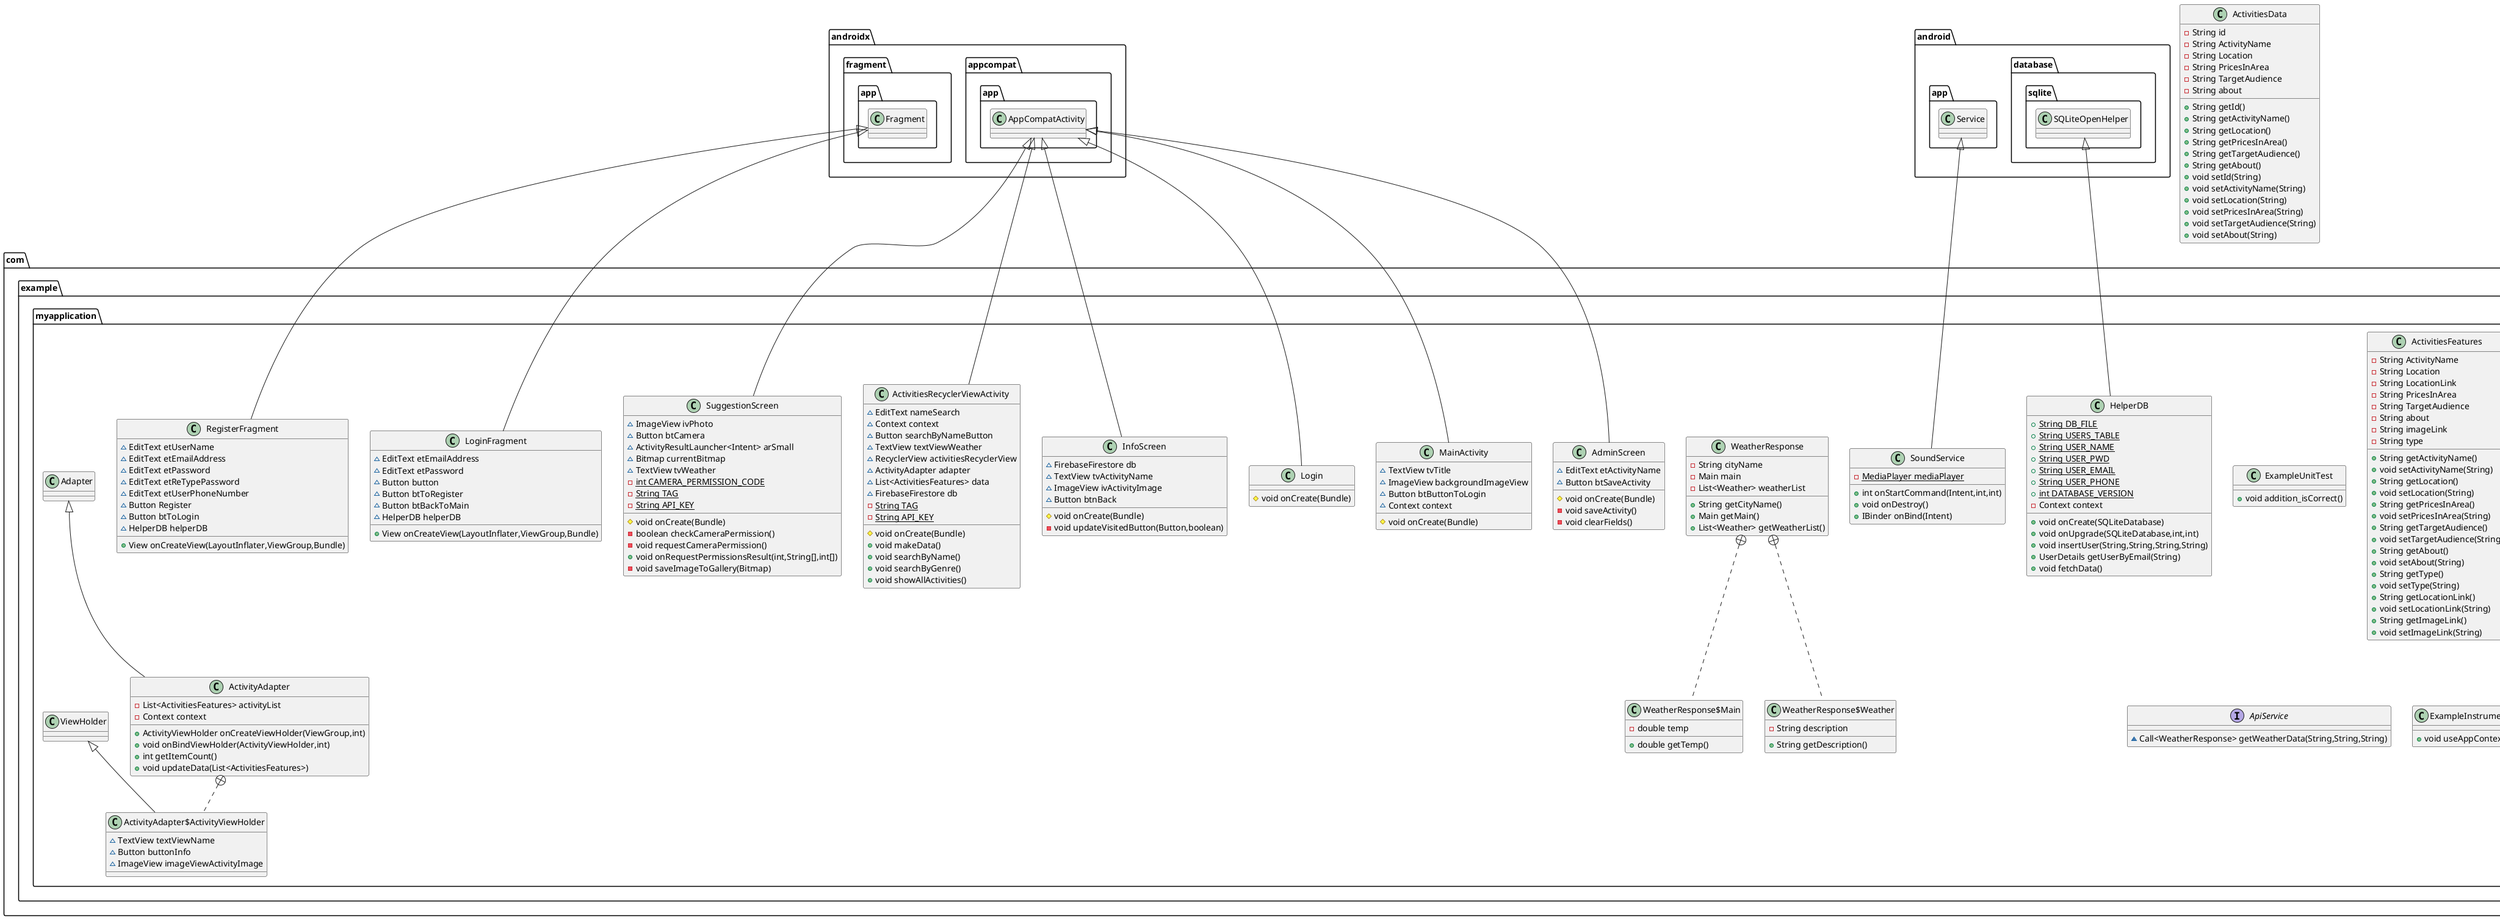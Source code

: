 @startuml
class com.example.myapplication.ExampleUnitTest {
+ void addition_isCorrect()
}

class com.example.myapplication.MainActivity {
~ TextView tvTitle
~ ImageView backgroundImageView
~ Button btButtonToLogin
~ Context context
# void onCreate(Bundle)
}


class com.example.myapplication.SoundService {
- {static} MediaPlayer mediaPlayer
+ int onStartCommand(Intent,int,int)
+ void onDestroy()
+ IBinder onBind(Intent)
}


class com.example.myapplication.WeatherResponse {
- String cityName
- Main main
- List<Weather> weatherList
+ String getCityName()
+ Main getMain()
+ List<Weather> getWeatherList()
}


class com.example.myapplication.WeatherResponse$Main {
- double temp
+ double getTemp()
}


class com.example.myapplication.WeatherResponse$Weather {
- String description
+ String getDescription()
}


class com.example.myapplication.ActivitiesFeatures {
- String ActivityName
- String Location
- String LocationLink
- String PricesInArea
- String TargetAudience
- String about
- String imageLink
- String type
+ String getActivityName()
+ void setActivityName(String)
+ String getLocation()
+ void setLocation(String)
+ String getPricesInArea()
+ void setPricesInArea(String)
+ String getTargetAudience()
+ void setTargetAudience(String)
+ String getAbout()
+ void setAbout(String)
+ String getType()
+ void setType(String)
+ String getLocationLink()
+ void setLocationLink(String)
+ String getImageLink()
+ void setImageLink(String)
}


class com.example.myapplication.UserDetails {
- String userName
- String userPwd
- String userEmail
- String userPhone
+ String getUserName()
+ void setUserName(String)
+ String getUserPwd()
+ void setUserPwd(String)
+ String getUserEmail()
+ void setUserEmail(String)
+ String getUserPhone()
+ void setUserPhone(String)
}


interface com.example.myapplication.ApiService {
~ Call<WeatherResponse> getWeatherData(String,String,String)
}

class com.example.myapplication.RegisterFragment {
~ EditText etUserName
~ EditText etEmailAddress
~ EditText etPassword
~ EditText etReTypePassword
~ EditText etUserPhoneNumber
~ Button Register
~ Button btToLogin
~ HelperDB helperDB
+ View onCreateView(LayoutInflater,ViewGroup,Bundle)
}


class com.example.myapplication.InfoScreen {
~ FirebaseFirestore db
~ TextView tvActivityName
~ ImageView ivActivityImage
~ Button btnBack
# void onCreate(Bundle)
- void updateVisitedButton(Button,boolean)
}


class com.example.myapplication.ExampleInstrumentedTest {
+ void useAppContext()
}

class com.example.myapplication.ActivitiesRecyclerViewActivity {
~ EditText nameSearch
~ Context context
~ Button searchByNameButton
~ TextView textViewWeather
~ RecyclerView activitiesRecyclerView
~ ActivityAdapter adapter
~ List<ActivitiesFeatures> data
~ FirebaseFirestore db
- {static} String TAG
- {static} String API_KEY
# void onCreate(Bundle)
+ void makeData()
+ void searchByName()
+ void searchByGenre()
+ void showAllActivities()
}


class com.example.myapplication.ActivityAdapter {
- List<ActivitiesFeatures> activityList
- Context context
+ ActivityViewHolder onCreateViewHolder(ViewGroup,int)
+ void onBindViewHolder(ActivityViewHolder,int)
+ int getItemCount()
+ void updateData(List<ActivitiesFeatures>)
}


class com.example.myapplication.ActivityAdapter$ActivityViewHolder {
~ TextView textViewName
~ Button buttonInfo
~ ImageView imageViewActivityImage
}

class com.example.myapplication.SuggestionScreen {
~ ImageView ivPhoto
~ Button btCamera
~ ActivityResultLauncher<Intent> arSmall
~ Bitmap currentBitmap
~ TextView tvWeather
- {static} int CAMERA_PERMISSION_CODE
- {static} String TAG
- {static} String API_KEY
# void onCreate(Bundle)
- boolean checkCameraPermission()
- void requestCameraPermission()
+ void onRequestPermissionsResult(int,String[],int[])
- void saveImageToGallery(Bitmap)
}


class com.example.myapplication.LoginFragment {
~ EditText etEmailAddress
~ EditText etPassword
~ Button button
~ Button btToRegister
~ Button btBackToMain
~ HelperDB helperDB
+ View onCreateView(LayoutInflater,ViewGroup,Bundle)
}


class ActivitiesData {
- String id
- String ActivityName
- String Location
- String PricesInArea
- String TargetAudience
- String about
+ String getId()
+ String getActivityName()
+ String getLocation()
+ String getPricesInArea()
+ String getTargetAudience()
+ String getAbout()
+ void setId(String)
+ void setActivityName(String)
+ void setLocation(String)
+ void setPricesInArea(String)
+ void setTargetAudience(String)
+ void setAbout(String)
}


class com.example.myapplication.HelperDB {
+ {static} String DB_FILE
+ {static} String USERS_TABLE
+ {static} String USER_NAME
+ {static} String USER_PWD
+ {static} String USER_EMAIL
+ {static} String USER_PHONE
+ {static} int DATABASE_VERSION
- Context context
+ void onCreate(SQLiteDatabase)
+ void onUpgrade(SQLiteDatabase,int,int)
+ void insertUser(String,String,String,String)
+ UserDetails getUserByEmail(String)
+ void fetchData()
}


class com.example.myapplication.Login {
# void onCreate(Bundle)
}

class com.example.myapplication.AdminScreen {
~ EditText etActivityName
~ Button btSaveActivity
# void onCreate(Bundle)
- void saveActivity()
- void clearFields()
}


class com.example.myapplication.RetrofitClient {
- {static} String BASE_URL
- {static} Retrofit retrofit
+ {static} Retrofit getClient()
}




androidx.appcompat.app.AppCompatActivity <|-- com.example.myapplication.MainActivity
android.app.Service <|-- com.example.myapplication.SoundService
com.example.myapplication.WeatherResponse +.. com.example.myapplication.WeatherResponse$Main
com.example.myapplication.WeatherResponse +.. com.example.myapplication.WeatherResponse$Weather
androidx.fragment.app.Fragment <|-- com.example.myapplication.RegisterFragment
androidx.appcompat.app.AppCompatActivity <|-- com.example.myapplication.InfoScreen
androidx.appcompat.app.AppCompatActivity <|-- com.example.myapplication.ActivitiesRecyclerViewActivity
com.example.myapplication.Adapter <|-- com.example.myapplication.ActivityAdapter
com.example.myapplication.ActivityAdapter +.. com.example.myapplication.ActivityAdapter$ActivityViewHolder
com.example.myapplication.ViewHolder <|-- com.example.myapplication.ActivityAdapter$ActivityViewHolder
androidx.appcompat.app.AppCompatActivity <|-- com.example.myapplication.SuggestionScreen
androidx.fragment.app.Fragment <|-- com.example.myapplication.LoginFragment
android.database.sqlite.SQLiteOpenHelper <|-- com.example.myapplication.HelperDB
androidx.appcompat.app.AppCompatActivity <|-- com.example.myapplication.Login
androidx.appcompat.app.AppCompatActivity <|-- com.example.myapplication.AdminScreen
@enduml